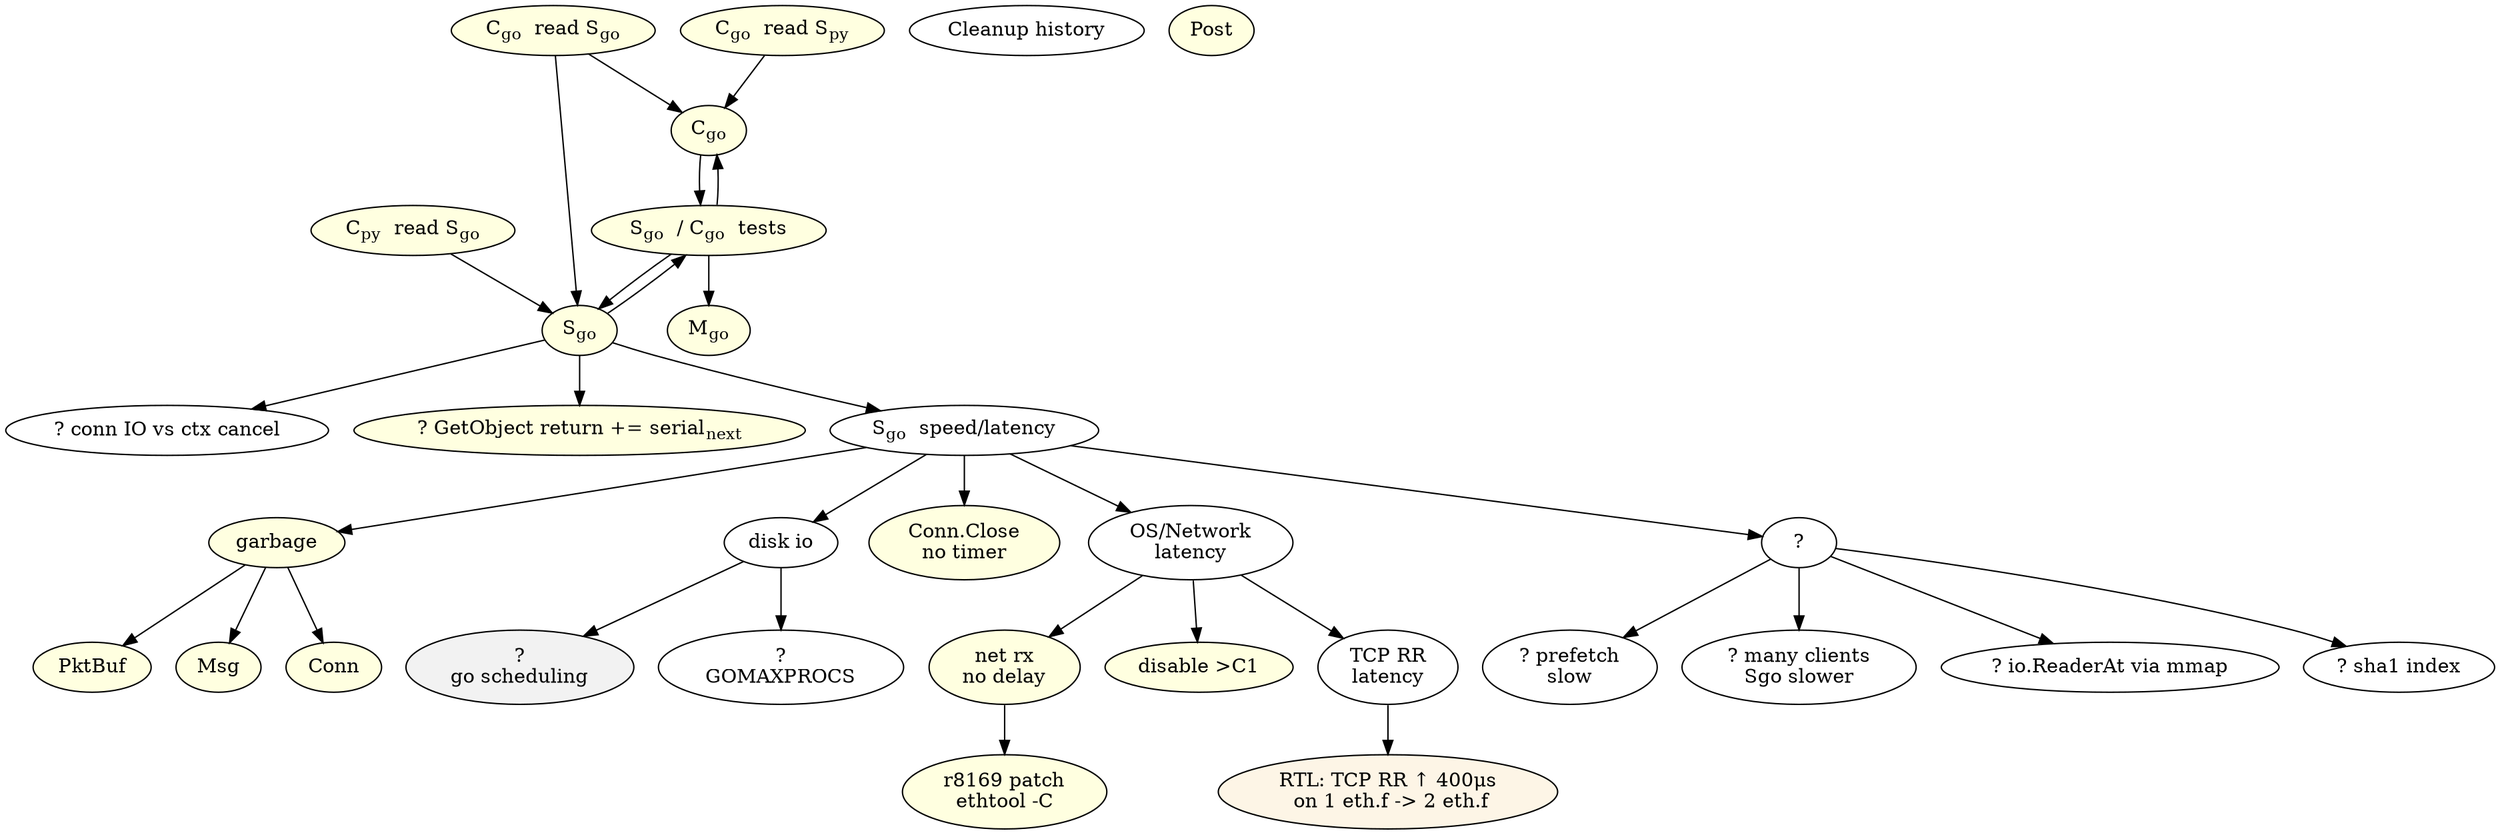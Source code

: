 digraph {
	Cgo -> SCgo_t;
	Sgo -> SCgo_t;

	SCgo_t -> Mgo;
	SCgo_t -> Sgo;
	SCgo_t -> Cgo;

	Sgo -> io_cancel;
	Sgo -> load_serial_next;
	Sgo -> Sgo_speed;

	//Sgo_speed -> B_link_recv;
	Sgo_speed -> garbage;
	//Sgo_speed -> gosched;
	Sgo_speed -> diskio;
	Sgo_speed -> ConnClose_notimer;

	Sgo_speed -> osnet_latency;
	Sgo_speed -> QSgo_speed;

	QSgo_speed -> prefetch_slow;
	QSgo_speed -> parallel_slow;
	QSgo_speed -> Mmap_go;
	QSgo_speed -> sha1_index;

	garbage	-> pktbuf_alloc;
	garbage -> msg_alloc;
	garbage -> conn_alloc;

	diskio	-> gosched;
	diskio	-> GOMAXPROCS;


	Cpy_r_Sgo -> Sgo;
	//Cpy_r_Sgo -> Protog_fix;
	//Cpy_r_Sgo -> Cpy_patch;
	//Cpy_r_Sgo -> Mpy_vs_Sgo;

	Cgo_r_Sgo -> Cgo;
	Cgo_r_Sgo -> Sgo;

	Cgo_r_Spy -> Cgo;
	//Cgo_r_Spy -> Protog_fix;


	Cgo		[label=<C<sub>go</sub>> style=filled fillcolor=lightyellow];
	Sgo		[label=<S<sub>go</sub>> style=filled fillcolor=lightyellow];
	Mgo		[label=<M<sub>go</sub>> style=filled fillcolor=lightyellow];
	SCgo_t		[label=<S<sub>go</sub>  / C<sub>go</sub>  tests> style=filled fillcolor=lightyellow];
	Sgo_speed	[label=<S<sub>go</sub>  speed/latency>];
	Cpy_r_Sgo	[label=<C<sub>py</sub>  read S<sub>go</sub>> style=filled fillcolor=lightyellow];
	Cgo_r_Sgo	[label=<C<sub>go</sub>  read S<sub>go</sub>> style=filled fillcolor=lightyellow];
	Cgo_r_Spy	[label=<C<sub>go</sub>  read S<sub>py</sub>> style=filled fillcolor=lightyellow];
	Cleanup		[label="Cleanup history"];
	Post		[label="Post" style=filled fillcolor=lightyellow];
	//Cpy_patch	[label=<py patch: ConnID py=go> style=filled fillcolor=lightyellow];	// C<sub>py</sub>  patch for ConnID interop. with S<sub>go</sub>>];
	Mmap_go		[label="? io.ReaderAt via mmap"];
	//Protog_fix	[label="proto(go/py) compat fix" style=filled fillcolor=lightyellow];
	//Mpy_vs_Sgo	[label=<M<sub>py</sub> vs S<sub>go</sub>: try/fix> style=filled fillcolor=lightyellow];

	io_cancel		[label="? conn IO vs ctx cancel"];
	load_serial_next	[label=<? GetObject return += serial<sub>next</sub>> style=filled fillcolor=lightyellow];

	sha1_index	[label="? sha1 index"];
	//B_link_recv	[label="Bench link.Recv1/Ask1" style=filled fillcolor=lightyellow];
	garbage		[label="garbage" style=filled fillcolor=lightyellow];
	gosched		[label="?\ngo scheduling" style=filled fillcolor=grey95];

	//Cgo -> Cgo_tasks;
	//Cgo_tasks	[label="- talkMaster\n- update nodeTab/partTab\n- dial S on demand\n..." style=filled fillcolor=lightyellow];

	QSgo_speed	[label=<?>];

	pktbuf_alloc	[label=<PktBuf> style=filled fillcolor=lightyellow];
	msg_alloc	[label=<Msg>	style=filled fillcolor=lightyellow];
	conn_alloc	[label=<Conn>	style=filled fillcolor=lightyellow];

	ConnClose_notimer	[label="Conn.Close\nno timer" style=filled fillcolor=lightyellow];
	diskio		[label="disk io"];
	GOMAXPROCS	[label="?\nGOMAXPROCS"];


	osnet_latency	-> rx_no_delay;
	osnet_latency	-> nocstates;
	osnet_latency	-> tcp_latency;
	tcp_latency	-> rtl_tcp_2eth;

	rx_no_delay	-> rtl_patch;

	osnet_latency	[label="OS/Network\nlatency"];
	rx_no_delay	[label="net rx\nno delay" style=filled fillcolor=lightyellow];
	nocstates	[label="disable >C1" style=filled fillcolor=lightyellow];
	tcp_latency	[label="TCP RR\nlatency"];
	rtl_tcp_2eth	[label="RTL: TCP RR ↑ 400μs\n on 1 eth.f -> 2 eth.f" style=filled fillcolor=oldlace];

	rtl_patch	[label="r8169 patch\nethtool -C" style=filled fillcolor=lightyellow];

	prefetch_slow	[label="? prefetch\nslow"];
	parallel_slow	[label="? many clients\nSgo slower"];
}
